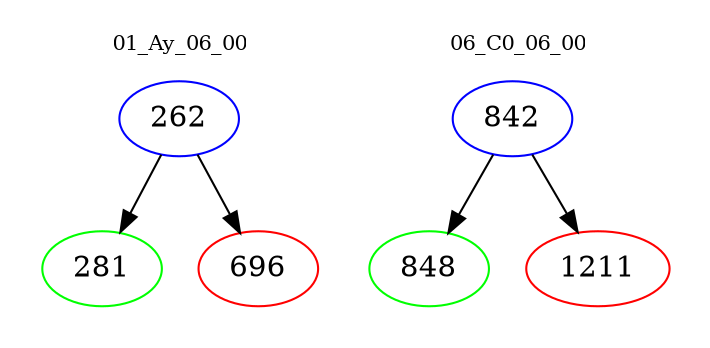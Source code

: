 digraph{
subgraph cluster_0 {
color = white
label = "01_Ay_06_00";
fontsize=10;
T0_262 [label="262", color="blue"]
T0_262 -> T0_281 [color="black"]
T0_281 [label="281", color="green"]
T0_262 -> T0_696 [color="black"]
T0_696 [label="696", color="red"]
}
subgraph cluster_1 {
color = white
label = "06_C0_06_00";
fontsize=10;
T1_842 [label="842", color="blue"]
T1_842 -> T1_848 [color="black"]
T1_848 [label="848", color="green"]
T1_842 -> T1_1211 [color="black"]
T1_1211 [label="1211", color="red"]
}
}
